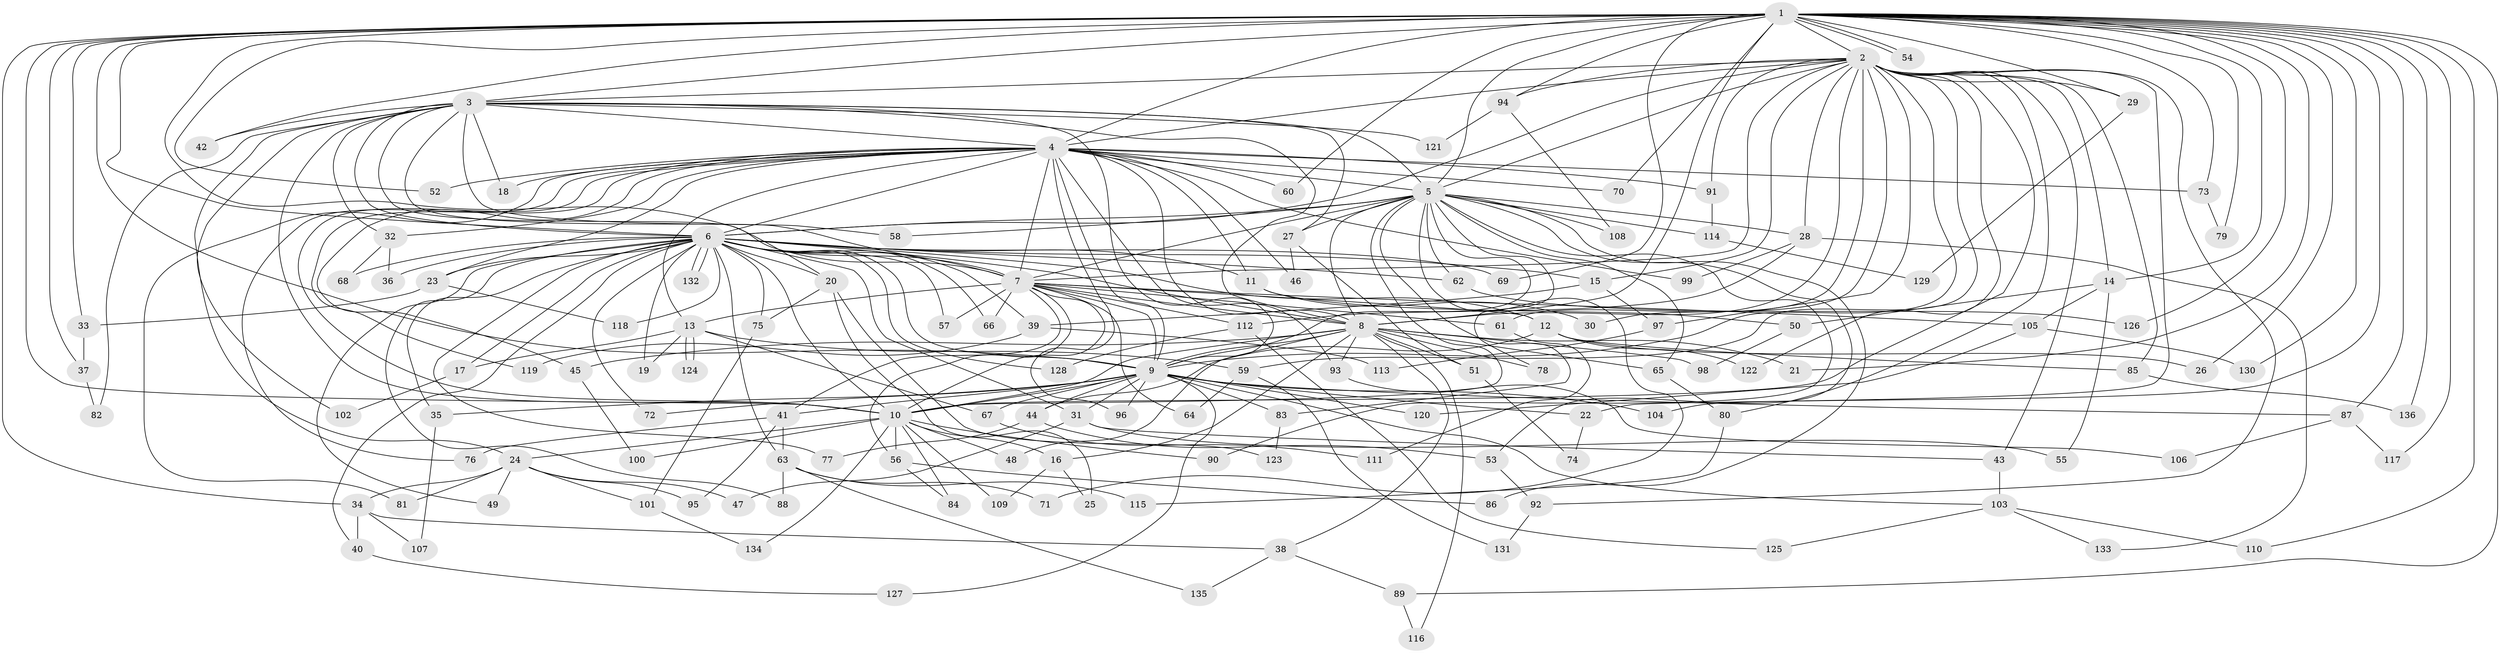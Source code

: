 // Generated by graph-tools (version 1.1) at 2025/44/03/09/25 04:44:54]
// undirected, 136 vertices, 297 edges
graph export_dot {
graph [start="1"]
  node [color=gray90,style=filled];
  1;
  2;
  3;
  4;
  5;
  6;
  7;
  8;
  9;
  10;
  11;
  12;
  13;
  14;
  15;
  16;
  17;
  18;
  19;
  20;
  21;
  22;
  23;
  24;
  25;
  26;
  27;
  28;
  29;
  30;
  31;
  32;
  33;
  34;
  35;
  36;
  37;
  38;
  39;
  40;
  41;
  42;
  43;
  44;
  45;
  46;
  47;
  48;
  49;
  50;
  51;
  52;
  53;
  54;
  55;
  56;
  57;
  58;
  59;
  60;
  61;
  62;
  63;
  64;
  65;
  66;
  67;
  68;
  69;
  70;
  71;
  72;
  73;
  74;
  75;
  76;
  77;
  78;
  79;
  80;
  81;
  82;
  83;
  84;
  85;
  86;
  87;
  88;
  89;
  90;
  91;
  92;
  93;
  94;
  95;
  96;
  97;
  98;
  99;
  100;
  101;
  102;
  103;
  104;
  105;
  106;
  107;
  108;
  109;
  110;
  111;
  112;
  113;
  114;
  115;
  116;
  117;
  118;
  119;
  120;
  121;
  122;
  123;
  124;
  125;
  126;
  127;
  128;
  129;
  130;
  131;
  132;
  133;
  134;
  135;
  136;
  1 -- 2;
  1 -- 3;
  1 -- 4;
  1 -- 5;
  1 -- 6;
  1 -- 7;
  1 -- 8;
  1 -- 9;
  1 -- 10;
  1 -- 14;
  1 -- 21;
  1 -- 26;
  1 -- 29;
  1 -- 33;
  1 -- 34;
  1 -- 37;
  1 -- 42;
  1 -- 52;
  1 -- 54;
  1 -- 54;
  1 -- 60;
  1 -- 69;
  1 -- 70;
  1 -- 73;
  1 -- 79;
  1 -- 87;
  1 -- 89;
  1 -- 94;
  1 -- 104;
  1 -- 110;
  1 -- 117;
  1 -- 126;
  1 -- 130;
  1 -- 136;
  2 -- 3;
  2 -- 4;
  2 -- 5;
  2 -- 6;
  2 -- 7;
  2 -- 8;
  2 -- 9;
  2 -- 10;
  2 -- 14;
  2 -- 15;
  2 -- 22;
  2 -- 28;
  2 -- 29;
  2 -- 30;
  2 -- 43;
  2 -- 59;
  2 -- 61;
  2 -- 80;
  2 -- 85;
  2 -- 91;
  2 -- 92;
  2 -- 94;
  2 -- 97;
  2 -- 122;
  3 -- 4;
  3 -- 5;
  3 -- 6;
  3 -- 7;
  3 -- 8;
  3 -- 9;
  3 -- 10;
  3 -- 18;
  3 -- 20;
  3 -- 24;
  3 -- 27;
  3 -- 32;
  3 -- 42;
  3 -- 58;
  3 -- 82;
  3 -- 102;
  3 -- 121;
  4 -- 5;
  4 -- 6;
  4 -- 7;
  4 -- 8;
  4 -- 9;
  4 -- 10;
  4 -- 11;
  4 -- 13;
  4 -- 18;
  4 -- 23;
  4 -- 32;
  4 -- 45;
  4 -- 46;
  4 -- 52;
  4 -- 60;
  4 -- 70;
  4 -- 73;
  4 -- 76;
  4 -- 81;
  4 -- 91;
  4 -- 93;
  4 -- 96;
  4 -- 99;
  4 -- 119;
  5 -- 6;
  5 -- 7;
  5 -- 8;
  5 -- 9;
  5 -- 10;
  5 -- 27;
  5 -- 28;
  5 -- 53;
  5 -- 58;
  5 -- 62;
  5 -- 65;
  5 -- 71;
  5 -- 78;
  5 -- 83;
  5 -- 86;
  5 -- 90;
  5 -- 108;
  5 -- 114;
  6 -- 7;
  6 -- 8;
  6 -- 9;
  6 -- 10;
  6 -- 11;
  6 -- 12;
  6 -- 15;
  6 -- 17;
  6 -- 19;
  6 -- 20;
  6 -- 23;
  6 -- 31;
  6 -- 35;
  6 -- 36;
  6 -- 39;
  6 -- 40;
  6 -- 49;
  6 -- 57;
  6 -- 62;
  6 -- 63;
  6 -- 66;
  6 -- 68;
  6 -- 69;
  6 -- 72;
  6 -- 75;
  6 -- 77;
  6 -- 88;
  6 -- 118;
  6 -- 128;
  6 -- 132;
  6 -- 132;
  7 -- 8;
  7 -- 9;
  7 -- 10;
  7 -- 12;
  7 -- 13;
  7 -- 41;
  7 -- 56;
  7 -- 57;
  7 -- 61;
  7 -- 64;
  7 -- 66;
  7 -- 105;
  7 -- 112;
  8 -- 9;
  8 -- 10;
  8 -- 16;
  8 -- 21;
  8 -- 38;
  8 -- 45;
  8 -- 48;
  8 -- 51;
  8 -- 65;
  8 -- 78;
  8 -- 93;
  8 -- 98;
  8 -- 116;
  9 -- 10;
  9 -- 22;
  9 -- 31;
  9 -- 35;
  9 -- 41;
  9 -- 44;
  9 -- 67;
  9 -- 72;
  9 -- 83;
  9 -- 87;
  9 -- 96;
  9 -- 103;
  9 -- 104;
  9 -- 120;
  9 -- 127;
  10 -- 16;
  10 -- 24;
  10 -- 48;
  10 -- 56;
  10 -- 84;
  10 -- 90;
  10 -- 100;
  10 -- 109;
  10 -- 134;
  11 -- 30;
  11 -- 50;
  12 -- 26;
  12 -- 44;
  12 -- 85;
  12 -- 122;
  13 -- 17;
  13 -- 19;
  13 -- 59;
  13 -- 67;
  13 -- 124;
  13 -- 124;
  14 -- 50;
  14 -- 55;
  14 -- 105;
  15 -- 39;
  15 -- 97;
  16 -- 25;
  16 -- 109;
  17 -- 102;
  20 -- 25;
  20 -- 75;
  20 -- 123;
  22 -- 74;
  23 -- 33;
  23 -- 118;
  24 -- 34;
  24 -- 47;
  24 -- 49;
  24 -- 81;
  24 -- 95;
  24 -- 101;
  27 -- 46;
  27 -- 51;
  28 -- 99;
  28 -- 112;
  28 -- 133;
  29 -- 129;
  31 -- 43;
  31 -- 47;
  31 -- 55;
  32 -- 36;
  32 -- 68;
  33 -- 37;
  34 -- 38;
  34 -- 40;
  34 -- 107;
  35 -- 107;
  37 -- 82;
  38 -- 89;
  38 -- 135;
  39 -- 113;
  39 -- 119;
  40 -- 127;
  41 -- 63;
  41 -- 76;
  41 -- 95;
  43 -- 103;
  44 -- 53;
  44 -- 77;
  45 -- 100;
  50 -- 98;
  51 -- 74;
  53 -- 92;
  56 -- 84;
  56 -- 86;
  59 -- 64;
  59 -- 131;
  61 -- 111;
  62 -- 126;
  63 -- 71;
  63 -- 88;
  63 -- 115;
  63 -- 135;
  65 -- 80;
  67 -- 111;
  73 -- 79;
  75 -- 101;
  80 -- 115;
  83 -- 123;
  85 -- 136;
  87 -- 106;
  87 -- 117;
  89 -- 116;
  91 -- 114;
  92 -- 131;
  93 -- 106;
  94 -- 108;
  94 -- 121;
  97 -- 113;
  101 -- 134;
  103 -- 110;
  103 -- 125;
  103 -- 133;
  105 -- 120;
  105 -- 130;
  112 -- 125;
  112 -- 128;
  114 -- 129;
}
